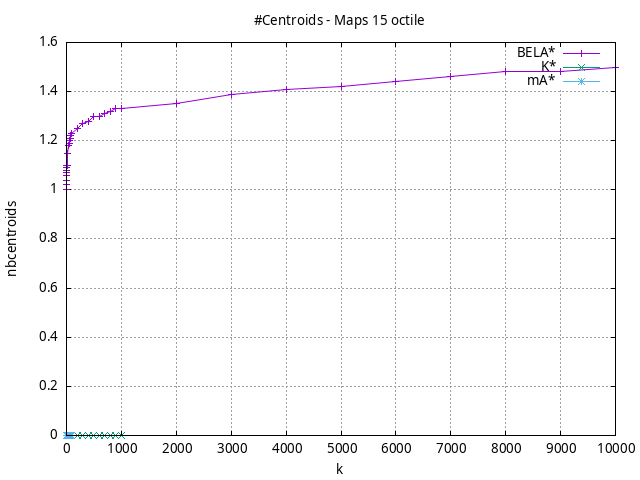 #!/usr/bin/gnuplot
# -*- coding: utf-8 -*-
#
# results/maps/octile/15/random512-15.heuristic.octile.nbcentroids.gnuplot
#
# Started on 12/06/2023 14:54:02
# Author: Carlos Linares López
set grid
set xlabel "k"
set ylabel "nbcentroids"

set title "#Centroids - Maps 15 octile"

set terminal png enhanced font "Ariel,10"
set output 'random512-15.heuristic.octile.nbcentroids.png'

plot "-" title "BELA*"      with linesp, "-" title "K*"      with linesp, "-" title "mA*"      with linesp

	1 1.0
	2 1.02
	3 1.04
	4 1.06
	5 1.07
	6 1.08
	7 1.09
	8 1.1
	9 1.1
	10 1.1
	20 1.15
	30 1.18
	40 1.18
	50 1.19
	60 1.2
	70 1.21
	80 1.22
	90 1.23
	100 1.23
	200 1.25
	300 1.27
	400 1.28
	500 1.3
	600 1.3
	700 1.31
	800 1.32
	900 1.33
	1000 1.33
	2000 1.35
	3000 1.39
	4000 1.41
	5000 1.42
	6000 1.44
	7000 1.46
	8000 1.48
	9000 1.48
	10000 1.5
end
	1 0.0
	2 0.0
	3 0.0
	4 0.0
	5 0.0
	6 0.0
	7 0.0
	8 0.0
	9 0.0
	10 0.0
	20 0.0
	30 0.0
	40 0.0
	50 0.0
	60 0.0
	70 0.0
	80 0.0
	90 0.0
	100 0.0
	200 0.0
	300 0.0
	400 0.0
	500 0.0
	600 0.0
	700 0.0
	800 0.0
	900 0.0
	1000 0.0
end
	1 0.0
	2 0.0
	3 0.0
	4 0.0
	5 0.0
	6 0.0
	7 0.0
	8 0.0
	9 0.0
	10 0.0
	20 0.0
	30 0.0
	40 0.0
	50 0.0
	60 0.0
	70 0.0
	80 0.0
	90 0.0
	100 0.0
end
